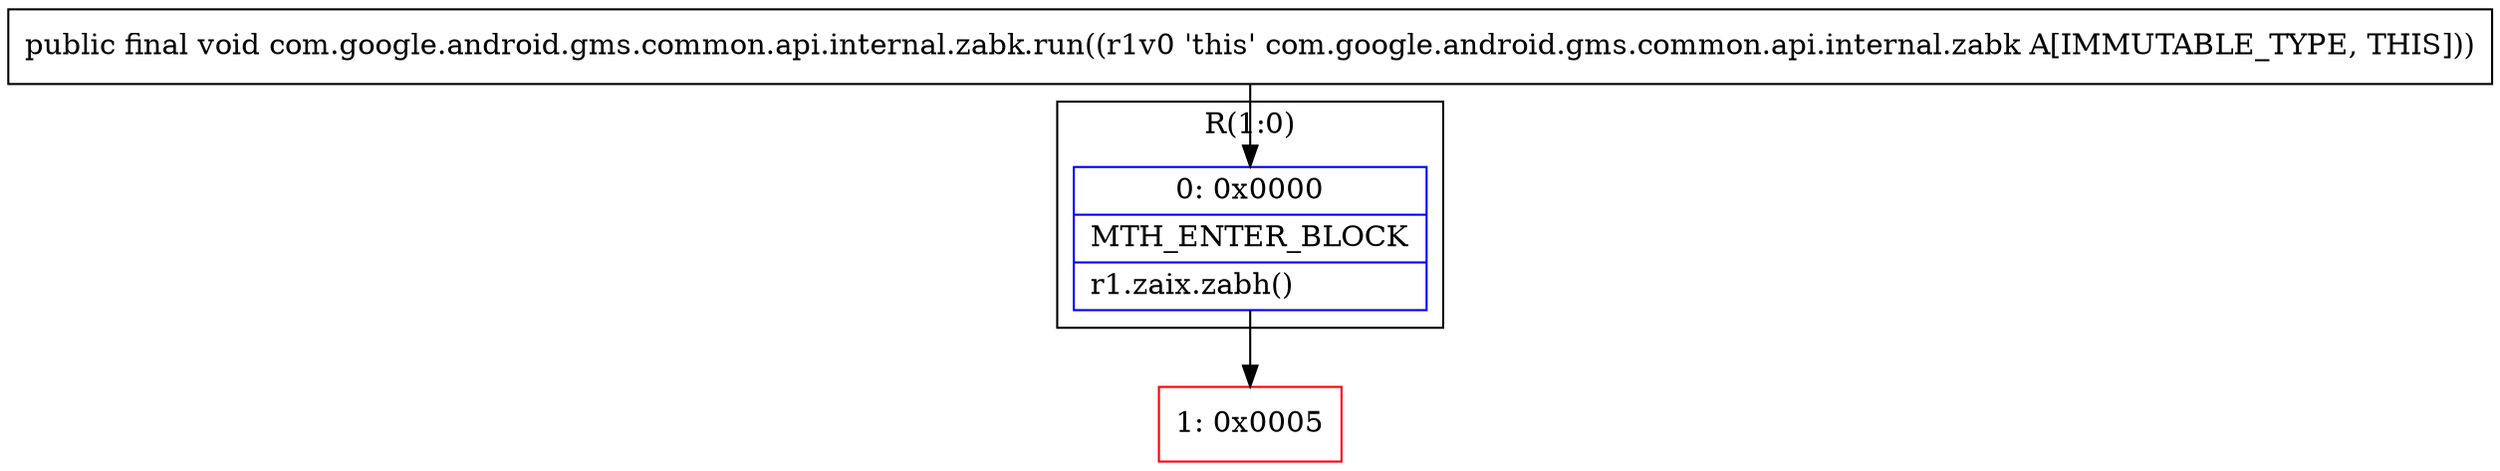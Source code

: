 digraph "CFG forcom.google.android.gms.common.api.internal.zabk.run()V" {
subgraph cluster_Region_1930126949 {
label = "R(1:0)";
node [shape=record,color=blue];
Node_0 [shape=record,label="{0\:\ 0x0000|MTH_ENTER_BLOCK\l|r1.zaix.zabh()\l}"];
}
Node_1 [shape=record,color=red,label="{1\:\ 0x0005}"];
MethodNode[shape=record,label="{public final void com.google.android.gms.common.api.internal.zabk.run((r1v0 'this' com.google.android.gms.common.api.internal.zabk A[IMMUTABLE_TYPE, THIS])) }"];
MethodNode -> Node_0;
Node_0 -> Node_1;
}

